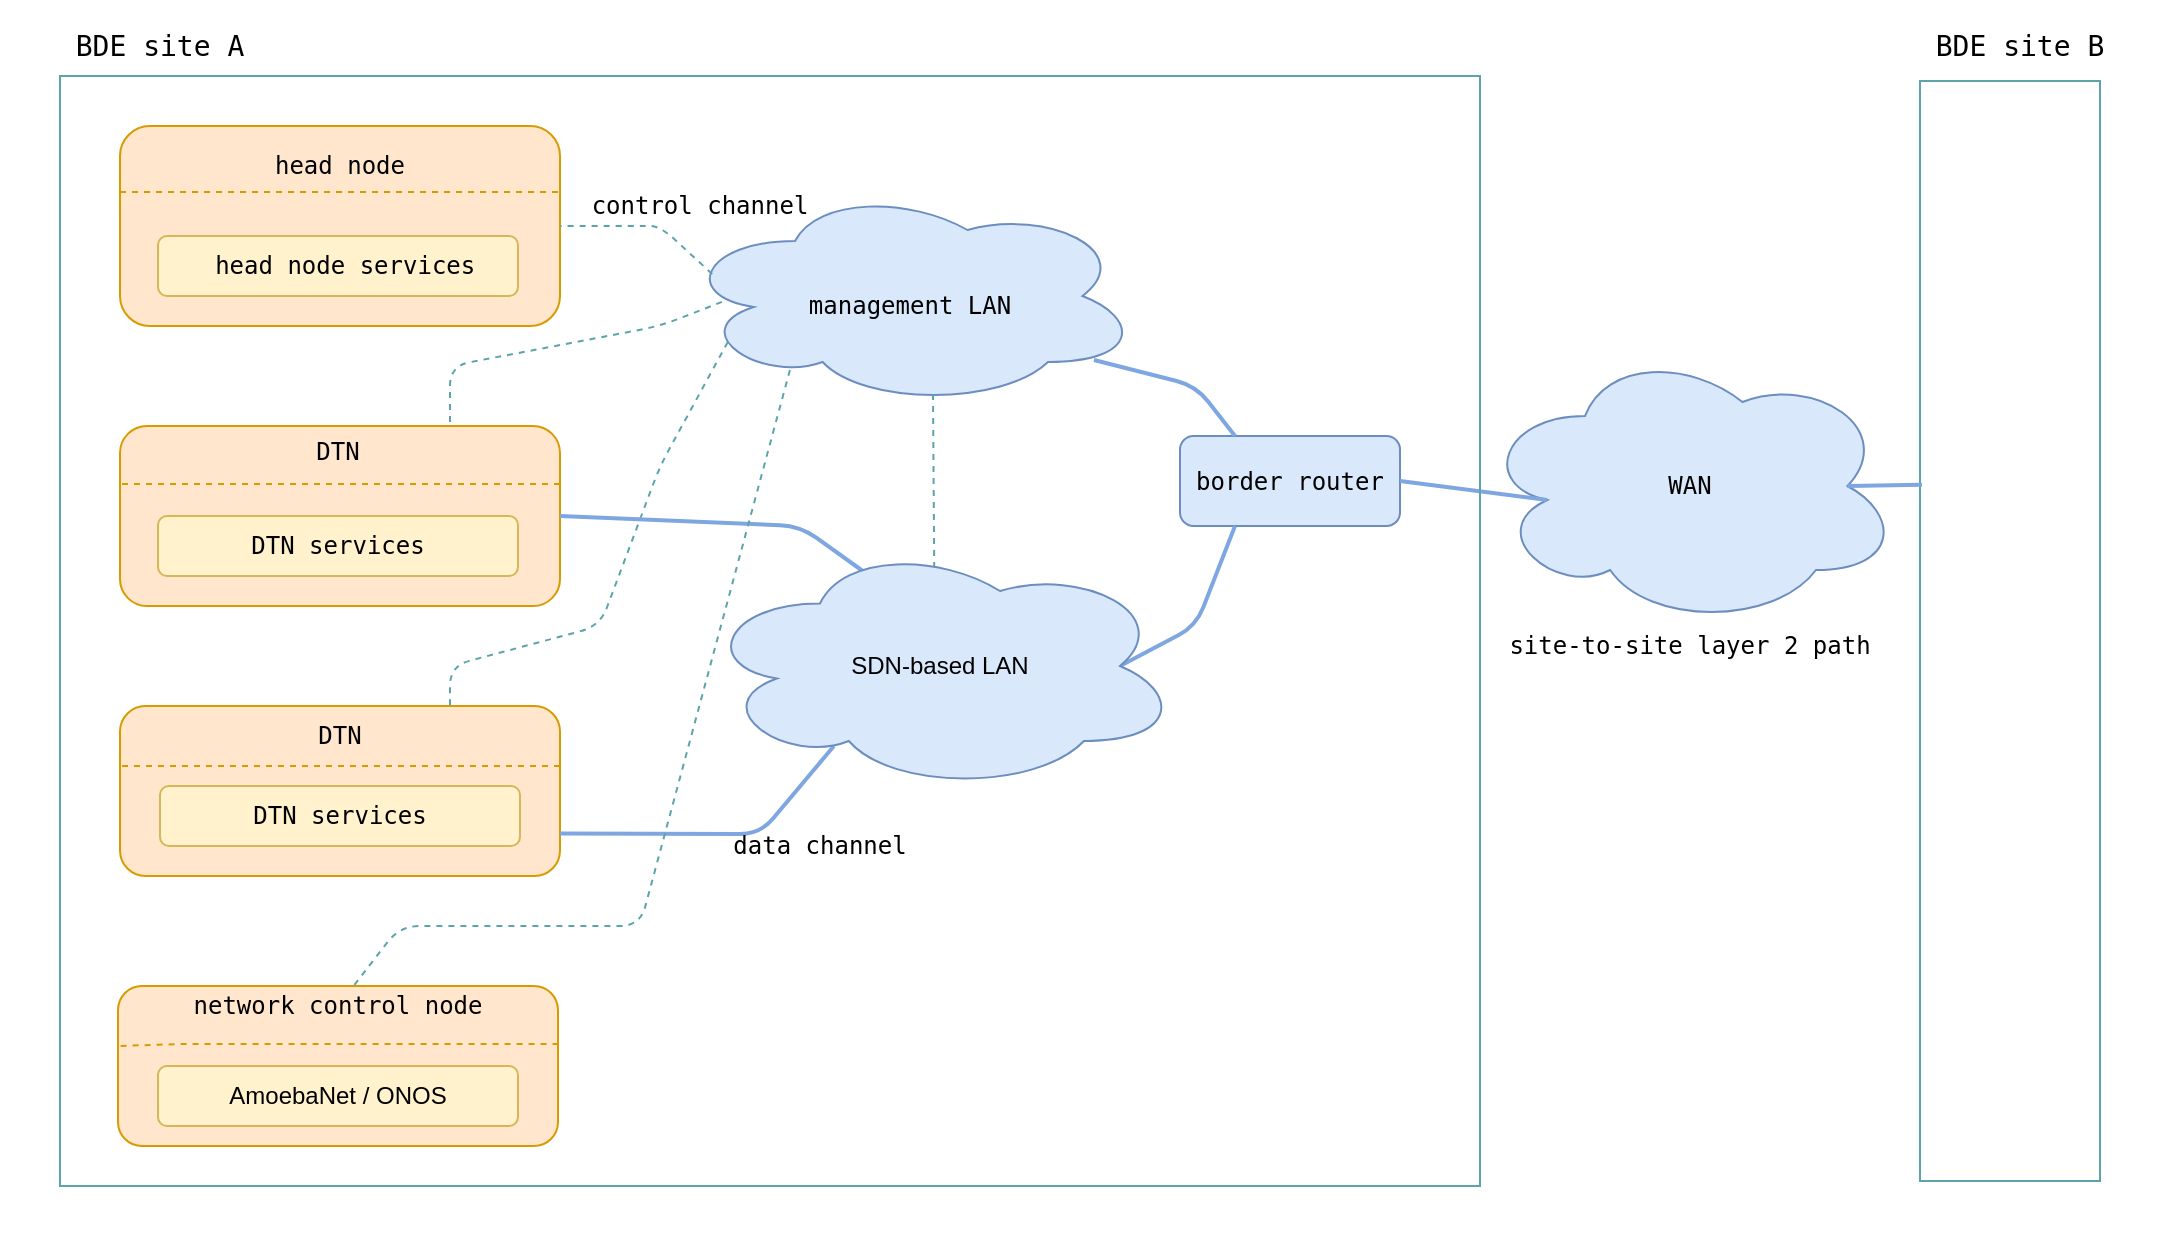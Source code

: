 <mxfile version="11.0.5" type="device"><diagram id="G1yLOSjbT4nv6QHOg05m" name="Page-1"><mxGraphModel dx="1422" dy="778" grid="1" gridSize="10" guides="1" tooltips="1" connect="1" arrows="1" fold="1" page="1" pageScale="1" pageWidth="850" pageHeight="1100" math="0" shadow="0"><root><mxCell id="0"/><mxCell id="1" parent="0"/><mxCell id="tOzXLsEt34cyvjYOYm4N-1" value="" style="rounded=0;whiteSpace=wrap;html=1;strokeColor=none;" parent="1" vertex="1"><mxGeometry x="110" y="10" width="1080" height="620" as="geometry"/></mxCell><mxCell id="tOzXLsEt34cyvjYOYm4N-3" value="" style="rounded=1;whiteSpace=wrap;html=1;fillColor=#ffe6cc;strokeColor=#d79b00;glass=0;comic=0;" parent="1" vertex="1"><mxGeometry x="170" y="70" width="220" height="100" as="geometry"/></mxCell><mxCell id="tOzXLsEt34cyvjYOYm4N-4" value="&lt;pre&gt;head node&lt;/pre&gt;" style="text;html=1;strokeColor=none;fillColor=none;align=center;verticalAlign=middle;whiteSpace=wrap;rounded=0;" parent="1" vertex="1"><mxGeometry x="200" y="80" width="160" height="20" as="geometry"/></mxCell><mxCell id="tOzXLsEt34cyvjYOYm4N-6" value="" style="endArrow=none;dashed=1;html=1;strokeColor=#D79B00;" parent="1" edge="1"><mxGeometry width="50" height="50" relative="1" as="geometry"><mxPoint x="170" y="103" as="sourcePoint"/><mxPoint x="390" y="103" as="targetPoint"/></mxGeometry></mxCell><mxCell id="tOzXLsEt34cyvjYOYm4N-7" value="&lt;pre&gt;&amp;nbsp;head node services&lt;/pre&gt;" style="rounded=1;whiteSpace=wrap;html=1;fillColor=#fff2cc;strokeColor=#d6b656;" parent="1" vertex="1"><mxGeometry x="189" y="125" width="180" height="30" as="geometry"/></mxCell><mxCell id="tOzXLsEt34cyvjYOYm4N-13" value="" style="ellipse;shape=cloud;whiteSpace=wrap;html=1;rounded=1;glass=0;comic=0;fillColor=#dae8fc;strokeColor=#6c8ebf;" parent="1" vertex="1"><mxGeometry x="450" y="100" width="230" height="110" as="geometry"/></mxCell><mxCell id="tOzXLsEt34cyvjYOYm4N-14" value="&lt;pre&gt;border router&lt;/pre&gt;" style="rounded=1;whiteSpace=wrap;html=1;glass=0;comic=0;fillColor=#dae8fc;strokeColor=#6c8ebf;" parent="1" vertex="1"><mxGeometry x="700" y="225" width="110" height="45" as="geometry"/></mxCell><mxCell id="tOzXLsEt34cyvjYOYm4N-16" value="&lt;pre&gt;WAN&lt;/pre&gt;" style="ellipse;shape=cloud;whiteSpace=wrap;html=1;rounded=1;glass=0;comic=0;fillColor=#dae8fc;strokeColor=#6c8ebf;" parent="1" vertex="1"><mxGeometry x="850" y="180" width="210" height="140" as="geometry"/></mxCell><mxCell id="tOzXLsEt34cyvjYOYm4N-17" value="" style="rounded=1;whiteSpace=wrap;html=1;glass=0;comic=0;fillColor=#ffe6cc;strokeColor=#d79b00;" parent="1" vertex="1"><mxGeometry x="170" y="220" width="220" height="90" as="geometry"/></mxCell><mxCell id="tOzXLsEt34cyvjYOYm4N-19" value="&lt;pre&gt;DTN services&lt;/pre&gt;" style="rounded=1;whiteSpace=wrap;html=1;glass=0;comic=0;fillColor=#fff2cc;strokeColor=#d6b656;" parent="1" vertex="1"><mxGeometry x="189" y="265" width="180" height="30" as="geometry"/></mxCell><mxCell id="tOzXLsEt34cyvjYOYm4N-22" value="" style="endArrow=none;html=1;strokeColor=#7EA6E0;strokeWidth=2;entryX=1;entryY=0.5;entryDx=0;entryDy=0;exitX=0.16;exitY=0.55;exitDx=0;exitDy=0;exitPerimeter=0;" parent="1" source="tOzXLsEt34cyvjYOYm4N-16" target="tOzXLsEt34cyvjYOYm4N-14" edge="1"><mxGeometry width="50" height="50" relative="1" as="geometry"><mxPoint x="50" y="700" as="sourcePoint"/><mxPoint x="910" y="220" as="targetPoint"/><Array as="points"/></mxGeometry></mxCell><mxCell id="tOzXLsEt34cyvjYOYm4N-24" value="&lt;pre&gt;DTN&lt;/pre&gt;" style="text;html=1;strokeColor=none;fillColor=none;align=center;verticalAlign=middle;whiteSpace=wrap;rounded=0;glass=0;comic=0;" parent="1" vertex="1"><mxGeometry x="259" y="222.5" width="40" height="20" as="geometry"/></mxCell><mxCell id="tOzXLsEt34cyvjYOYm4N-25" value="" style="endArrow=none;dashed=1;html=1;strokeColor=#D79B00;entryX=0.999;entryY=0.322;entryDx=0;entryDy=0;entryPerimeter=0;" parent="1" target="tOzXLsEt34cyvjYOYm4N-17" edge="1"><mxGeometry width="50" height="50" relative="1" as="geometry"><mxPoint x="171" y="249" as="sourcePoint"/><mxPoint x="100" y="560" as="targetPoint"/></mxGeometry></mxCell><mxCell id="tOzXLsEt34cyvjYOYm4N-28" value="" style="rounded=1;whiteSpace=wrap;html=1;glass=0;comic=0;fillColor=#ffe6cc;strokeColor=#d79b00;" parent="1" vertex="1"><mxGeometry x="170" y="360" width="220" height="85" as="geometry"/></mxCell><mxCell id="tOzXLsEt34cyvjYOYm4N-29" value="" style="endArrow=none;dashed=1;html=1;strokeColor=#D79B00;entryX=1.002;entryY=0.353;entryDx=0;entryDy=0;entryPerimeter=0;" parent="1" target="tOzXLsEt34cyvjYOYm4N-28" edge="1"><mxGeometry width="50" height="50" relative="1" as="geometry"><mxPoint x="171" y="390" as="sourcePoint"/><mxPoint x="100" y="700" as="targetPoint"/></mxGeometry></mxCell><mxCell id="tOzXLsEt34cyvjYOYm4N-30" value="&lt;pre&gt;DTN&lt;/pre&gt;" style="text;html=1;strokeColor=none;fillColor=none;align=center;verticalAlign=middle;whiteSpace=wrap;rounded=0;glass=0;comic=0;" parent="1" vertex="1"><mxGeometry x="260" y="365" width="40" height="20" as="geometry"/></mxCell><mxCell id="tOzXLsEt34cyvjYOYm4N-31" value="&lt;pre&gt;DTN services&lt;/pre&gt;" style="rounded=1;whiteSpace=wrap;html=1;glass=0;comic=0;fillColor=#fff2cc;strokeColor=#d6b656;" parent="1" vertex="1"><mxGeometry x="190" y="400" width="180" height="30" as="geometry"/></mxCell><mxCell id="tOzXLsEt34cyvjYOYm4N-33" value="" style="endArrow=none;html=1;strokeColor=#5ca4a9;entryX=0.75;entryY=0;entryDx=0;entryDy=0;exitX=0.091;exitY=0.527;exitDx=0;exitDy=0;exitPerimeter=0;dashed=1;" parent="1" source="tOzXLsEt34cyvjYOYm4N-13" target="tOzXLsEt34cyvjYOYm4N-17" edge="1"><mxGeometry width="50" height="50" relative="1" as="geometry"><mxPoint x="520" y="146" as="sourcePoint"/><mxPoint x="170" y="680" as="targetPoint"/><Array as="points"><mxPoint x="440" y="170"/><mxPoint x="335" y="190"/></Array></mxGeometry></mxCell><mxCell id="tOzXLsEt34cyvjYOYm4N-34" value="" style="endArrow=none;html=1;strokeColor=#5ca4a9;entryX=0.75;entryY=0;entryDx=0;entryDy=0;exitX=0.104;exitY=0.709;exitDx=0;exitDy=0;exitPerimeter=0;dashed=1;" parent="1" source="tOzXLsEt34cyvjYOYm4N-13" target="tOzXLsEt34cyvjYOYm4N-28" edge="1"><mxGeometry width="50" height="50" relative="1" as="geometry"><mxPoint x="120" y="730" as="sourcePoint"/><mxPoint x="170" y="680" as="targetPoint"/><Array as="points"><mxPoint x="440" y="240"/><mxPoint x="410" y="320"/><mxPoint x="335" y="340"/></Array></mxGeometry></mxCell><mxCell id="tOzXLsEt34cyvjYOYm4N-40" value="&lt;pre&gt;management LAN&lt;/pre&gt;" style="text;html=1;strokeColor=none;fillColor=none;align=center;verticalAlign=middle;whiteSpace=wrap;rounded=0;glass=0;comic=0;" parent="1" vertex="1"><mxGeometry x="490" y="150" width="150" height="20" as="geometry"/></mxCell><mxCell id="tOzXLsEt34cyvjYOYm4N-45" value="" style="endArrow=none;html=1;strokeColor=#7EA6E0;strokeWidth=2;exitX=1;exitY=0.5;exitDx=0;exitDy=0;entryX=0.342;entryY=0.124;entryDx=0;entryDy=0;entryPerimeter=0;" parent="1" source="tOzXLsEt34cyvjYOYm4N-17" target="GDqgurpu-VSBMPSY6M6r-3" edge="1"><mxGeometry width="50" height="50" relative="1" as="geometry"><mxPoint x="390" y="410" as="sourcePoint"/><mxPoint x="540" y="300" as="targetPoint"/><Array as="points"><mxPoint x="510" y="270"/></Array></mxGeometry></mxCell><mxCell id="tOzXLsEt34cyvjYOYm4N-47" value="" style="endArrow=none;html=1;strokeColor=#7EA6E0;strokeWidth=2;entryX=1;entryY=0.75;entryDx=0;entryDy=0;exitX=0.279;exitY=0.82;exitDx=0;exitDy=0;exitPerimeter=0;" parent="1" source="GDqgurpu-VSBMPSY6M6r-3" target="tOzXLsEt34cyvjYOYm4N-28" edge="1"><mxGeometry width="50" height="50" relative="1" as="geometry"><mxPoint x="579.57" y="337.48" as="sourcePoint"/><mxPoint x="190" y="670" as="targetPoint"/><Array as="points"><mxPoint x="490" y="424"/></Array></mxGeometry></mxCell><mxCell id="tOzXLsEt34cyvjYOYm4N-48" value="" style="endArrow=none;html=1;strokeColor=#7EA6E0;strokeWidth=2;entryX=0.875;entryY=0.5;entryDx=0;entryDy=0;exitX=0.25;exitY=1;exitDx=0;exitDy=0;entryPerimeter=0;" parent="1" source="tOzXLsEt34cyvjYOYm4N-14" target="GDqgurpu-VSBMPSY6M6r-3" edge="1"><mxGeometry width="50" height="50" relative="1" as="geometry"><mxPoint x="770" y="240" as="sourcePoint"/><mxPoint x="687.5" y="362.5" as="targetPoint"/><Array as="points"><mxPoint x="708" y="320"/></Array></mxGeometry></mxCell><mxCell id="tOzXLsEt34cyvjYOYm4N-51" value="" style="endArrow=none;html=1;strokeColor=#5CA4A9;strokeWidth=1;dashed=1;entryX=1;entryY=0.5;entryDx=0;entryDy=0;exitX=0.07;exitY=0.4;exitDx=0;exitDy=0;exitPerimeter=0;" parent="1" source="tOzXLsEt34cyvjYOYm4N-13" target="tOzXLsEt34cyvjYOYm4N-3" edge="1"><mxGeometry width="50" height="50" relative="1" as="geometry"><mxPoint x="140" y="720" as="sourcePoint"/><mxPoint x="389" y="100" as="targetPoint"/><Array as="points"><mxPoint x="440" y="120"/><mxPoint x="430" y="120"/></Array></mxGeometry></mxCell><mxCell id="V-kJutwBvaImWXncT0yT-5" value="" style="rounded=1;whiteSpace=wrap;html=1;glass=0;comic=0;fillColor=#ffe6cc;strokeColor=#d79b00;" parent="1" vertex="1"><mxGeometry x="169" y="500" width="220" height="80" as="geometry"/></mxCell><mxCell id="V-kJutwBvaImWXncT0yT-6" value="" style="endArrow=none;dashed=1;html=1;strokeColor=#D79B00;entryX=0.998;entryY=0.363;entryDx=0;entryDy=0;entryPerimeter=0;exitX=0.006;exitY=0.375;exitDx=0;exitDy=0;exitPerimeter=0;" parent="1" source="V-kJutwBvaImWXncT0yT-5" target="V-kJutwBvaImWXncT0yT-5" edge="1"><mxGeometry width="50" height="50" relative="1" as="geometry"><mxPoint x="169" y="529" as="sourcePoint"/><mxPoint x="99" y="840" as="targetPoint"/><Array as="points"><mxPoint x="199" y="529"/></Array></mxGeometry></mxCell><mxCell id="V-kJutwBvaImWXncT0yT-7" value="AmoebaNet / ONOS" style="rounded=1;whiteSpace=wrap;html=1;glass=0;comic=0;fillColor=#fff2cc;strokeColor=#d6b656;" parent="1" vertex="1"><mxGeometry x="189" y="540" width="180" height="30" as="geometry"/></mxCell><mxCell id="V-kJutwBvaImWXncT0yT-8" value="&lt;pre&gt;network control node&lt;/pre&gt;" style="text;html=1;strokeColor=none;fillColor=none;align=center;verticalAlign=middle;whiteSpace=wrap;rounded=0;" parent="1" vertex="1"><mxGeometry x="249" y="500" width="60" height="20" as="geometry"/></mxCell><mxCell id="V-kJutwBvaImWXncT0yT-11" value="" style="endArrow=none;dashed=1;html=1;strokeColor=#5CA4A9;exitX=0.239;exitY=0.836;exitDx=0;exitDy=0;exitPerimeter=0;" parent="1" source="tOzXLsEt34cyvjYOYm4N-13" target="V-kJutwBvaImWXncT0yT-8" edge="1"><mxGeometry width="50" height="50" relative="1" as="geometry"><mxPoint x="140" y="760" as="sourcePoint"/><mxPoint x="190" y="710" as="targetPoint"/><Array as="points"><mxPoint x="430" y="470"/><mxPoint x="310" y="470"/></Array></mxGeometry></mxCell><mxCell id="V-kJutwBvaImWXncT0yT-12" value="" style="endArrow=none;html=1;strokeColor=#5CA4A9;dashed=1;entryX=0.55;entryY=0.95;entryDx=0;entryDy=0;entryPerimeter=0;exitX=0.488;exitY=0.108;exitDx=0;exitDy=0;exitPerimeter=0;" parent="1" source="GDqgurpu-VSBMPSY6M6r-3" edge="1" target="tOzXLsEt34cyvjYOYm4N-13"><mxGeometry width="50" height="50" relative="1" as="geometry"><mxPoint x="676.105" y="302.02" as="sourcePoint"/><mxPoint x="670" y="240" as="targetPoint"/></mxGeometry></mxCell><mxCell id="GDqgurpu-VSBMPSY6M6r-3" value="SDN-based LAN" style="ellipse;shape=cloud;whiteSpace=wrap;html=1;fillColor=#dae8fc;strokeColor=#6c8ebf;" vertex="1" parent="1"><mxGeometry x="460" y="277.5" width="240" height="125" as="geometry"/></mxCell><mxCell id="GDqgurpu-VSBMPSY6M6r-4" value="" style="endArrow=none;html=1;strokeColor=#7EA6E0;strokeWidth=2;entryX=0.9;entryY=0.791;entryDx=0;entryDy=0;exitX=0.25;exitY=0;exitDx=0;exitDy=0;entryPerimeter=0;" edge="1" parent="1" source="tOzXLsEt34cyvjYOYm4N-14" target="tOzXLsEt34cyvjYOYm4N-13"><mxGeometry width="50" height="50" relative="1" as="geometry"><mxPoint x="717.5" y="280" as="sourcePoint"/><mxPoint x="680" y="350" as="targetPoint"/><Array as="points"><mxPoint x="708" y="200"/></Array></mxGeometry></mxCell><mxCell id="GDqgurpu-VSBMPSY6M6r-9" value="&lt;pre&gt;control channel&lt;/pre&gt;" style="text;html=1;strokeColor=none;fillColor=none;align=center;verticalAlign=middle;whiteSpace=wrap;rounded=0;" vertex="1" parent="1"><mxGeometry x="440" y="100" width="40" height="20" as="geometry"/></mxCell><mxCell id="GDqgurpu-VSBMPSY6M6r-11" value="&lt;pre&gt;data channel&lt;/pre&gt;" style="text;html=1;strokeColor=none;fillColor=none;align=center;verticalAlign=middle;whiteSpace=wrap;rounded=0;" vertex="1" parent="1"><mxGeometry x="500" y="420" width="40" height="20" as="geometry"/></mxCell><mxCell id="GDqgurpu-VSBMPSY6M6r-12" value="" style="rounded=0;whiteSpace=wrap;html=1;fillColor=none;strokeColor=#5CA4A9;" vertex="1" parent="1"><mxGeometry x="140" y="45" width="710" height="555" as="geometry"/></mxCell><mxCell id="GDqgurpu-VSBMPSY6M6r-13" value="&lt;pre&gt;site-to-site layer 2 path&lt;/pre&gt;" style="text;html=1;strokeColor=none;fillColor=none;align=center;verticalAlign=middle;whiteSpace=wrap;rounded=0;" vertex="1" parent="1"><mxGeometry x="935" y="320" width="40" height="20" as="geometry"/></mxCell><mxCell id="GDqgurpu-VSBMPSY6M6r-14" value="" style="rounded=0;whiteSpace=wrap;html=1;strokeColor=#5CA4A9;fillColor=none;" vertex="1" parent="1"><mxGeometry x="1070" y="47.5" width="90" height="550" as="geometry"/></mxCell><mxCell id="GDqgurpu-VSBMPSY6M6r-15" value="&lt;pre style=&quot;font-size: 14px&quot;&gt;BDE site A&lt;/pre&gt;" style="text;html=1;strokeColor=none;fillColor=none;align=center;verticalAlign=middle;whiteSpace=wrap;rounded=0;" vertex="1" parent="1"><mxGeometry x="170" y="20" width="40" height="20" as="geometry"/></mxCell><mxCell id="GDqgurpu-VSBMPSY6M6r-16" value="&lt;pre style=&quot;font-size: 14px&quot;&gt;BDE site B&lt;/pre&gt;" style="text;html=1;strokeColor=none;fillColor=none;align=center;verticalAlign=middle;whiteSpace=wrap;rounded=0;" vertex="1" parent="1"><mxGeometry x="1100" y="20" width="40" height="20" as="geometry"/></mxCell><mxCell id="GDqgurpu-VSBMPSY6M6r-21" value="" style="endArrow=none;html=1;exitX=0.875;exitY=0.5;exitDx=0;exitDy=0;exitPerimeter=0;strokeWidth=2;strokeColor=#7EA6E0;entryX=0.011;entryY=0.367;entryDx=0;entryDy=0;entryPerimeter=0;" edge="1" parent="1" source="tOzXLsEt34cyvjYOYm4N-16" target="GDqgurpu-VSBMPSY6M6r-14"><mxGeometry width="50" height="50" relative="1" as="geometry"><mxPoint x="1060" y="270" as="sourcePoint"/><mxPoint x="1080" y="249" as="targetPoint"/></mxGeometry></mxCell></root></mxGraphModel></diagram></mxfile>